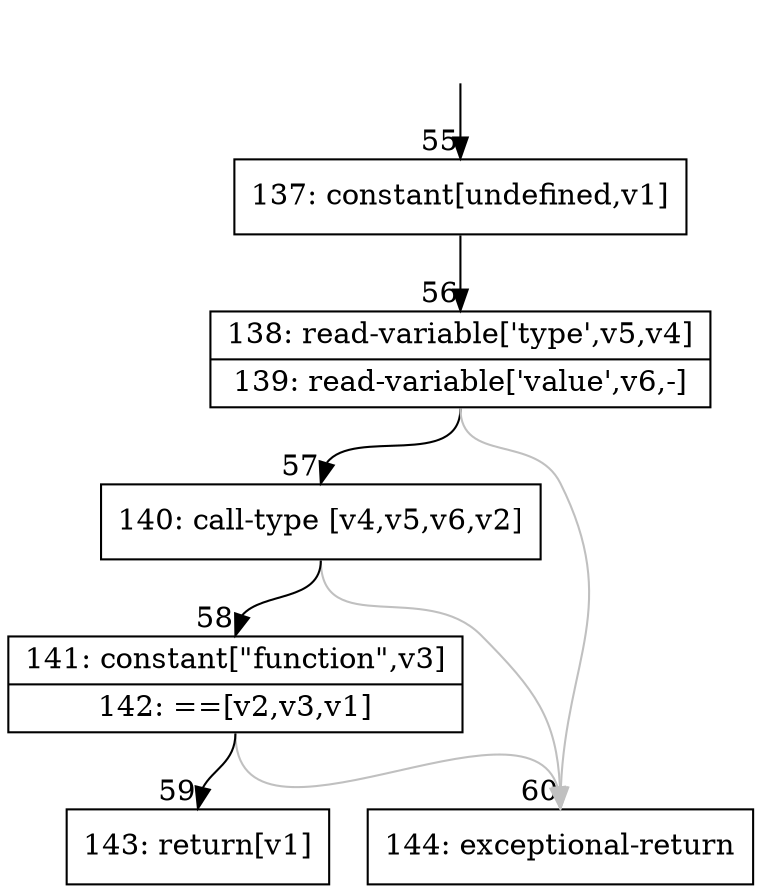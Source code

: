 digraph {
rankdir="TD"
BB_entry5[shape=none,label=""];
BB_entry5 -> BB55 [tailport=s, headport=n, headlabel="    55"]
BB55 [shape=record label="{137: constant[undefined,v1]}" ] 
BB55 -> BB56 [tailport=s, headport=n, headlabel="      56"]
BB56 [shape=record label="{138: read-variable['type',v5,v4]|139: read-variable['value',v6,-]}" ] 
BB56 -> BB57 [tailport=s, headport=n, headlabel="      57"]
BB56 -> BB60 [tailport=s, headport=n, color=gray, headlabel="      60"]
BB57 [shape=record label="{140: call-type [v4,v5,v6,v2]}" ] 
BB57 -> BB58 [tailport=s, headport=n, headlabel="      58"]
BB57 -> BB60 [tailport=s, headport=n, color=gray]
BB58 [shape=record label="{141: constant[\"function\",v3]|142: ==[v2,v3,v1]}" ] 
BB58 -> BB59 [tailport=s, headport=n, headlabel="      59"]
BB58 -> BB60 [tailport=s, headport=n, color=gray]
BB59 [shape=record label="{143: return[v1]}" ] 
BB60 [shape=record label="{144: exceptional-return}" ] 
//#$~ 68
}
